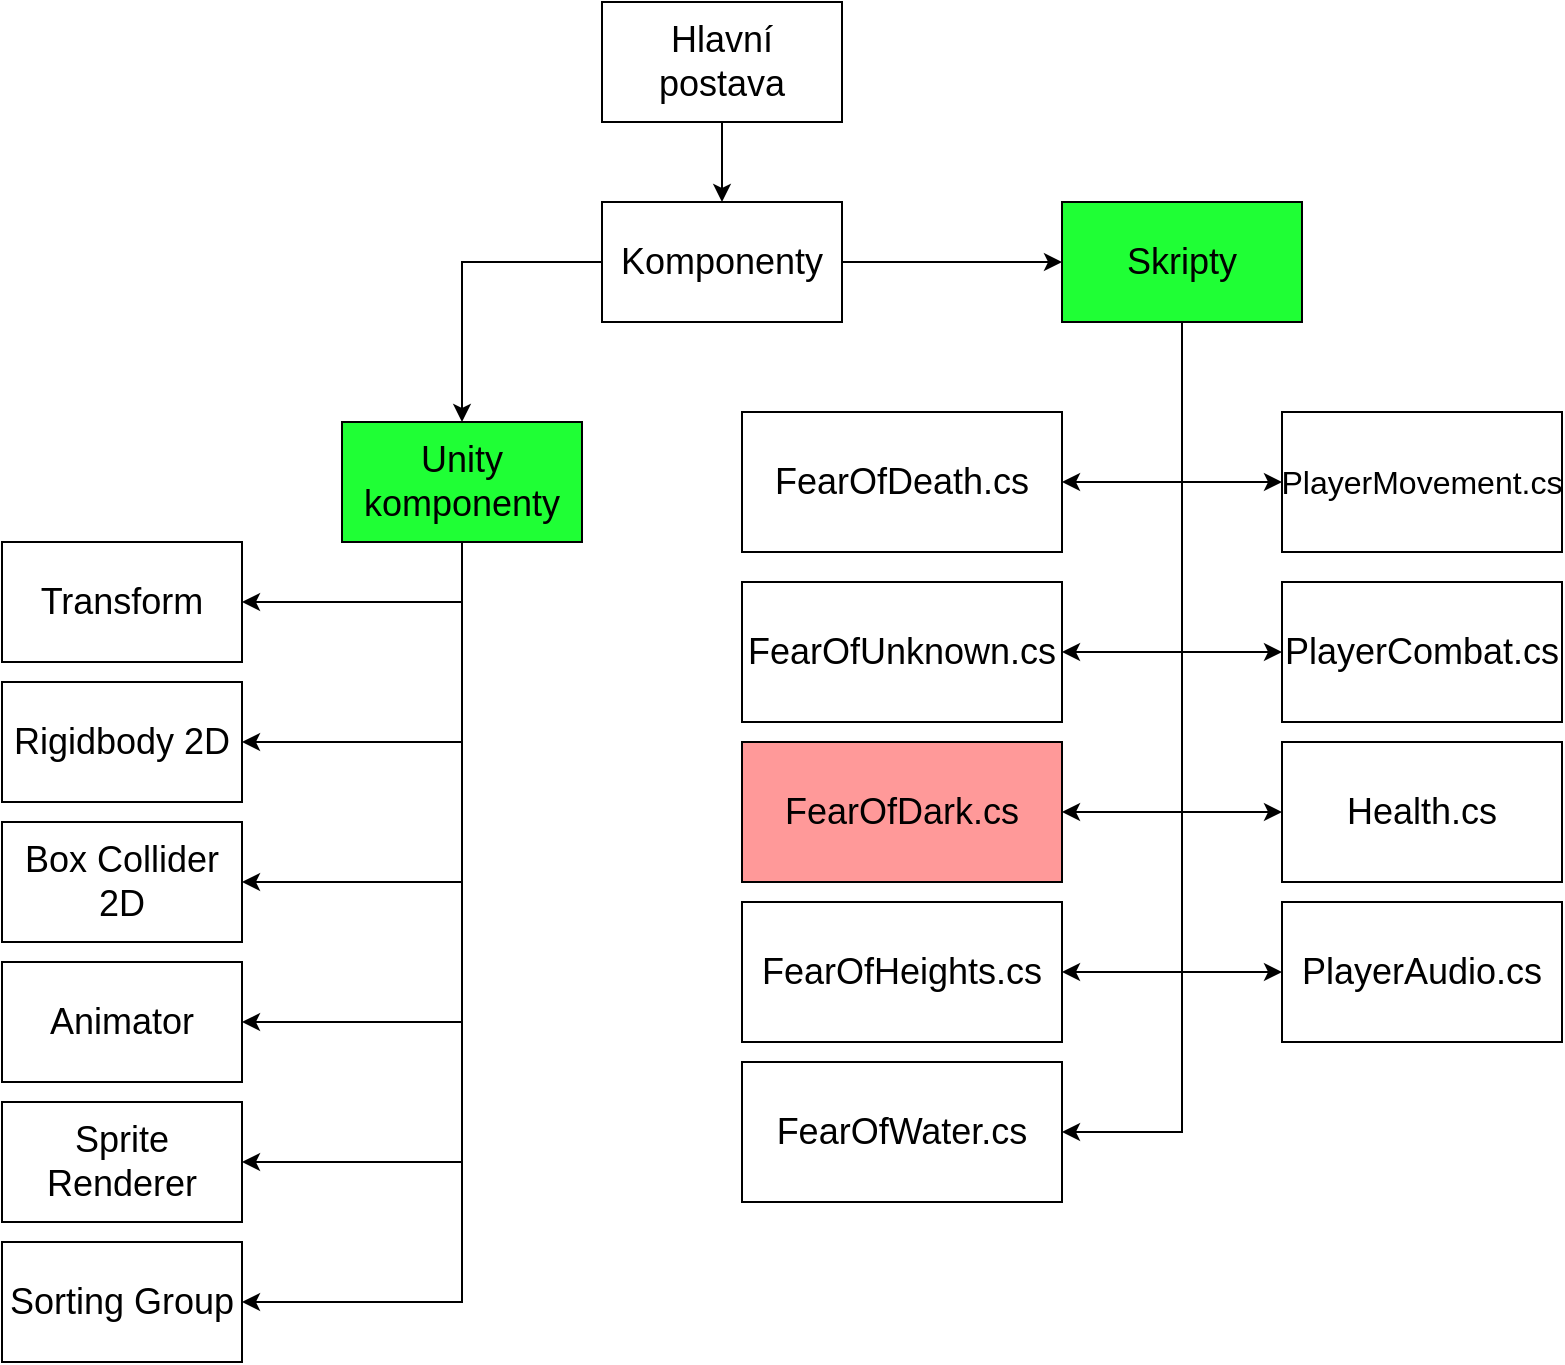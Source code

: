 <mxfile version="24.2.3" type="device">
  <diagram name="Stránka-1" id="1j1cnHEiYCNuMuImM9Jw">
    <mxGraphModel dx="1723" dy="743" grid="1" gridSize="10" guides="1" tooltips="1" connect="1" arrows="1" fold="1" page="1" pageScale="1" pageWidth="850" pageHeight="1100" math="0" shadow="0">
      <root>
        <mxCell id="0" />
        <mxCell id="1" parent="0" />
        <mxCell id="CJf2n00hC5O3cPvHsDoq-4" style="edgeStyle=orthogonalEdgeStyle;rounded=0;orthogonalLoop=1;jettySize=auto;html=1;entryX=0.5;entryY=0;entryDx=0;entryDy=0;" parent="1" source="CJf2n00hC5O3cPvHsDoq-1" target="CJf2n00hC5O3cPvHsDoq-2" edge="1">
          <mxGeometry relative="1" as="geometry" />
        </mxCell>
        <mxCell id="CJf2n00hC5O3cPvHsDoq-1" value="&lt;font style=&quot;font-size: 18px;&quot;&gt;Hlavní postava&lt;/font&gt;" style="rounded=0;whiteSpace=wrap;html=1;" parent="1" vertex="1">
          <mxGeometry x="360" y="80" width="120" height="60" as="geometry" />
        </mxCell>
        <mxCell id="CJf2n00hC5O3cPvHsDoq-7" style="edgeStyle=orthogonalEdgeStyle;rounded=0;orthogonalLoop=1;jettySize=auto;html=1;entryX=0.5;entryY=0;entryDx=0;entryDy=0;" parent="1" source="CJf2n00hC5O3cPvHsDoq-2" target="CJf2n00hC5O3cPvHsDoq-5" edge="1">
          <mxGeometry relative="1" as="geometry" />
        </mxCell>
        <mxCell id="CJf2n00hC5O3cPvHsDoq-30" style="edgeStyle=orthogonalEdgeStyle;rounded=0;orthogonalLoop=1;jettySize=auto;html=1;entryX=0;entryY=0.5;entryDx=0;entryDy=0;" parent="1" source="CJf2n00hC5O3cPvHsDoq-2" target="CJf2n00hC5O3cPvHsDoq-6" edge="1">
          <mxGeometry relative="1" as="geometry" />
        </mxCell>
        <mxCell id="CJf2n00hC5O3cPvHsDoq-2" value="&lt;font style=&quot;font-size: 18px;&quot;&gt;Komponenty&lt;/font&gt;" style="rounded=0;whiteSpace=wrap;html=1;" parent="1" vertex="1">
          <mxGeometry x="360" y="180" width="120" height="60" as="geometry" />
        </mxCell>
        <mxCell id="CJf2n00hC5O3cPvHsDoq-15" style="edgeStyle=orthogonalEdgeStyle;rounded=0;orthogonalLoop=1;jettySize=auto;html=1;entryX=1;entryY=0.5;entryDx=0;entryDy=0;" parent="1" source="CJf2n00hC5O3cPvHsDoq-5" target="CJf2n00hC5O3cPvHsDoq-9" edge="1">
          <mxGeometry relative="1" as="geometry">
            <Array as="points">
              <mxPoint x="290" y="380" />
            </Array>
          </mxGeometry>
        </mxCell>
        <mxCell id="CJf2n00hC5O3cPvHsDoq-16" style="edgeStyle=orthogonalEdgeStyle;rounded=0;orthogonalLoop=1;jettySize=auto;html=1;entryX=1;entryY=0.5;entryDx=0;entryDy=0;" parent="1" source="CJf2n00hC5O3cPvHsDoq-5" target="CJf2n00hC5O3cPvHsDoq-10" edge="1">
          <mxGeometry relative="1" as="geometry">
            <Array as="points">
              <mxPoint x="290" y="450" />
            </Array>
          </mxGeometry>
        </mxCell>
        <mxCell id="CJf2n00hC5O3cPvHsDoq-17" style="edgeStyle=orthogonalEdgeStyle;rounded=0;orthogonalLoop=1;jettySize=auto;html=1;entryX=1;entryY=0.5;entryDx=0;entryDy=0;" parent="1" source="CJf2n00hC5O3cPvHsDoq-5" target="CJf2n00hC5O3cPvHsDoq-11" edge="1">
          <mxGeometry relative="1" as="geometry">
            <Array as="points">
              <mxPoint x="290" y="520" />
            </Array>
          </mxGeometry>
        </mxCell>
        <mxCell id="CJf2n00hC5O3cPvHsDoq-18" style="edgeStyle=orthogonalEdgeStyle;rounded=0;orthogonalLoop=1;jettySize=auto;html=1;entryX=1;entryY=0.5;entryDx=0;entryDy=0;" parent="1" source="CJf2n00hC5O3cPvHsDoq-5" target="CJf2n00hC5O3cPvHsDoq-12" edge="1">
          <mxGeometry relative="1" as="geometry">
            <Array as="points">
              <mxPoint x="290" y="590" />
            </Array>
          </mxGeometry>
        </mxCell>
        <mxCell id="CJf2n00hC5O3cPvHsDoq-19" style="edgeStyle=orthogonalEdgeStyle;rounded=0;orthogonalLoop=1;jettySize=auto;html=1;entryX=1;entryY=0.5;entryDx=0;entryDy=0;" parent="1" source="CJf2n00hC5O3cPvHsDoq-5" target="CJf2n00hC5O3cPvHsDoq-13" edge="1">
          <mxGeometry relative="1" as="geometry">
            <Array as="points">
              <mxPoint x="290" y="660" />
            </Array>
          </mxGeometry>
        </mxCell>
        <mxCell id="CJf2n00hC5O3cPvHsDoq-20" style="edgeStyle=orthogonalEdgeStyle;rounded=0;orthogonalLoop=1;jettySize=auto;html=1;entryX=1;entryY=0.5;entryDx=0;entryDy=0;" parent="1" source="CJf2n00hC5O3cPvHsDoq-5" target="CJf2n00hC5O3cPvHsDoq-14" edge="1">
          <mxGeometry relative="1" as="geometry">
            <Array as="points">
              <mxPoint x="290" y="730" />
            </Array>
          </mxGeometry>
        </mxCell>
        <mxCell id="CJf2n00hC5O3cPvHsDoq-5" value="&lt;font style=&quot;font-size: 18px;&quot;&gt;Unity komponenty&lt;/font&gt;" style="rounded=0;whiteSpace=wrap;html=1;fillColor=#1FFF35;" parent="1" vertex="1">
          <mxGeometry x="230" y="290" width="120" height="60" as="geometry" />
        </mxCell>
        <mxCell id="CJf2n00hC5O3cPvHsDoq-32" style="edgeStyle=orthogonalEdgeStyle;rounded=0;orthogonalLoop=1;jettySize=auto;html=1;entryX=1;entryY=0.5;entryDx=0;entryDy=0;" parent="1" source="CJf2n00hC5O3cPvHsDoq-6" target="CJf2n00hC5O3cPvHsDoq-28" edge="1">
          <mxGeometry relative="1" as="geometry" />
        </mxCell>
        <mxCell id="CJf2n00hC5O3cPvHsDoq-33" style="edgeStyle=orthogonalEdgeStyle;rounded=0;orthogonalLoop=1;jettySize=auto;html=1;entryX=1;entryY=0.5;entryDx=0;entryDy=0;" parent="1" source="CJf2n00hC5O3cPvHsDoq-6" target="CJf2n00hC5O3cPvHsDoq-26" edge="1">
          <mxGeometry relative="1" as="geometry" />
        </mxCell>
        <mxCell id="CJf2n00hC5O3cPvHsDoq-34" style="edgeStyle=orthogonalEdgeStyle;rounded=0;orthogonalLoop=1;jettySize=auto;html=1;entryX=1;entryY=0.5;entryDx=0;entryDy=0;" parent="1" source="CJf2n00hC5O3cPvHsDoq-6" target="CJf2n00hC5O3cPvHsDoq-25" edge="1">
          <mxGeometry relative="1" as="geometry" />
        </mxCell>
        <mxCell id="CJf2n00hC5O3cPvHsDoq-35" style="edgeStyle=orthogonalEdgeStyle;rounded=0;orthogonalLoop=1;jettySize=auto;html=1;entryX=1;entryY=0.5;entryDx=0;entryDy=0;" parent="1" source="CJf2n00hC5O3cPvHsDoq-6" target="CJf2n00hC5O3cPvHsDoq-24" edge="1">
          <mxGeometry relative="1" as="geometry" />
        </mxCell>
        <mxCell id="CJf2n00hC5O3cPvHsDoq-36" style="edgeStyle=orthogonalEdgeStyle;rounded=0;orthogonalLoop=1;jettySize=auto;html=1;entryX=1;entryY=0.5;entryDx=0;entryDy=0;" parent="1" source="CJf2n00hC5O3cPvHsDoq-6" target="CJf2n00hC5O3cPvHsDoq-27" edge="1">
          <mxGeometry relative="1" as="geometry" />
        </mxCell>
        <mxCell id="CJf2n00hC5O3cPvHsDoq-37" style="edgeStyle=orthogonalEdgeStyle;rounded=0;orthogonalLoop=1;jettySize=auto;html=1;entryX=0;entryY=0.5;entryDx=0;entryDy=0;" parent="1" source="CJf2n00hC5O3cPvHsDoq-6" target="CJf2n00hC5O3cPvHsDoq-31" edge="1">
          <mxGeometry relative="1" as="geometry" />
        </mxCell>
        <mxCell id="CJf2n00hC5O3cPvHsDoq-38" style="edgeStyle=orthogonalEdgeStyle;rounded=0;orthogonalLoop=1;jettySize=auto;html=1;entryX=0;entryY=0.5;entryDx=0;entryDy=0;" parent="1" source="CJf2n00hC5O3cPvHsDoq-6" target="CJf2n00hC5O3cPvHsDoq-21" edge="1">
          <mxGeometry relative="1" as="geometry" />
        </mxCell>
        <mxCell id="CJf2n00hC5O3cPvHsDoq-39" style="edgeStyle=orthogonalEdgeStyle;rounded=0;orthogonalLoop=1;jettySize=auto;html=1;entryX=0;entryY=0.5;entryDx=0;entryDy=0;" parent="1" source="CJf2n00hC5O3cPvHsDoq-6" target="CJf2n00hC5O3cPvHsDoq-22" edge="1">
          <mxGeometry relative="1" as="geometry" />
        </mxCell>
        <mxCell id="CJf2n00hC5O3cPvHsDoq-40" style="edgeStyle=orthogonalEdgeStyle;rounded=0;orthogonalLoop=1;jettySize=auto;html=1;entryX=0;entryY=0.5;entryDx=0;entryDy=0;" parent="1" source="CJf2n00hC5O3cPvHsDoq-6" target="CJf2n00hC5O3cPvHsDoq-23" edge="1">
          <mxGeometry relative="1" as="geometry" />
        </mxCell>
        <mxCell id="CJf2n00hC5O3cPvHsDoq-9" value="&lt;font style=&quot;font-size: 18px;&quot;&gt;Transform&lt;/font&gt;" style="rounded=0;whiteSpace=wrap;html=1;" parent="1" vertex="1">
          <mxGeometry x="60" y="350" width="120" height="60" as="geometry" />
        </mxCell>
        <mxCell id="CJf2n00hC5O3cPvHsDoq-10" value="&lt;font style=&quot;font-size: 18px;&quot;&gt;Rigidbody 2D&lt;/font&gt;" style="rounded=0;whiteSpace=wrap;html=1;" parent="1" vertex="1">
          <mxGeometry x="60" y="420" width="120" height="60" as="geometry" />
        </mxCell>
        <mxCell id="CJf2n00hC5O3cPvHsDoq-11" value="&lt;font style=&quot;font-size: 18px;&quot;&gt;Box Collider 2D&lt;/font&gt;" style="rounded=0;whiteSpace=wrap;html=1;" parent="1" vertex="1">
          <mxGeometry x="60" y="490" width="120" height="60" as="geometry" />
        </mxCell>
        <mxCell id="CJf2n00hC5O3cPvHsDoq-12" value="&lt;font style=&quot;font-size: 18px;&quot;&gt;Animator&lt;/font&gt;" style="rounded=0;whiteSpace=wrap;html=1;" parent="1" vertex="1">
          <mxGeometry x="60" y="560" width="120" height="60" as="geometry" />
        </mxCell>
        <mxCell id="CJf2n00hC5O3cPvHsDoq-13" value="&lt;font style=&quot;font-size: 18px;&quot;&gt;Sprite Renderer&lt;/font&gt;" style="rounded=0;whiteSpace=wrap;html=1;" parent="1" vertex="1">
          <mxGeometry x="60" y="630" width="120" height="60" as="geometry" />
        </mxCell>
        <mxCell id="CJf2n00hC5O3cPvHsDoq-14" value="&lt;font style=&quot;font-size: 18px;&quot;&gt;Sorting Group&lt;/font&gt;" style="rounded=0;whiteSpace=wrap;html=1;" parent="1" vertex="1">
          <mxGeometry x="60" y="700" width="120" height="60" as="geometry" />
        </mxCell>
        <mxCell id="CJf2n00hC5O3cPvHsDoq-21" value="&lt;font style=&quot;font-size: 18px;&quot;&gt;Health.cs&lt;/font&gt;" style="rounded=0;whiteSpace=wrap;html=1;" parent="1" vertex="1">
          <mxGeometry x="700" y="450" width="140" height="70" as="geometry" />
        </mxCell>
        <mxCell id="CJf2n00hC5O3cPvHsDoq-22" value="&lt;font style=&quot;font-size: 18px;&quot;&gt;PlayerCombat.cs&lt;/font&gt;" style="rounded=0;whiteSpace=wrap;html=1;" parent="1" vertex="1">
          <mxGeometry x="700" y="370" width="140" height="70" as="geometry" />
        </mxCell>
        <mxCell id="CJf2n00hC5O3cPvHsDoq-23" value="&lt;font style=&quot;font-size: 16px;&quot;&gt;PlayerMovement.cs&lt;/font&gt;" style="rounded=0;whiteSpace=wrap;html=1;" parent="1" vertex="1">
          <mxGeometry x="700" y="285" width="140" height="70" as="geometry" />
        </mxCell>
        <mxCell id="CJf2n00hC5O3cPvHsDoq-24" value="&lt;font style=&quot;font-size: 18px;&quot;&gt;FearOfUnknown.cs&lt;/font&gt;" style="rounded=0;whiteSpace=wrap;html=1;" parent="1" vertex="1">
          <mxGeometry x="430" y="370" width="160" height="70" as="geometry" />
        </mxCell>
        <mxCell id="CJf2n00hC5O3cPvHsDoq-25" value="&lt;font style=&quot;font-size: 18px;&quot;&gt;FearOfDark.cs&lt;/font&gt;" style="rounded=0;whiteSpace=wrap;html=1;fillColor=#FF9999;" parent="1" vertex="1">
          <mxGeometry x="430" y="450" width="160" height="70" as="geometry" />
        </mxCell>
        <mxCell id="CJf2n00hC5O3cPvHsDoq-26" value="&lt;font style=&quot;font-size: 18px;&quot;&gt;FearOfHeights.cs&lt;/font&gt;" style="rounded=0;whiteSpace=wrap;html=1;" parent="1" vertex="1">
          <mxGeometry x="430" y="530" width="160" height="70" as="geometry" />
        </mxCell>
        <mxCell id="CJf2n00hC5O3cPvHsDoq-27" value="&lt;font style=&quot;font-size: 18px;&quot;&gt;FearOfDeath.cs&lt;/font&gt;" style="rounded=0;whiteSpace=wrap;html=1;" parent="1" vertex="1">
          <mxGeometry x="430" y="285" width="160" height="70" as="geometry" />
        </mxCell>
        <mxCell id="CJf2n00hC5O3cPvHsDoq-28" value="&lt;font style=&quot;font-size: 18px;&quot;&gt;FearOfWater.cs&lt;/font&gt;" style="rounded=0;whiteSpace=wrap;html=1;" parent="1" vertex="1">
          <mxGeometry x="430" y="610" width="160" height="70" as="geometry" />
        </mxCell>
        <mxCell id="CJf2n00hC5O3cPvHsDoq-31" value="&lt;font style=&quot;font-size: 18px;&quot;&gt;PlayerAudio.cs&lt;/font&gt;" style="rounded=0;whiteSpace=wrap;html=1;" parent="1" vertex="1">
          <mxGeometry x="700" y="530" width="140" height="70" as="geometry" />
        </mxCell>
        <mxCell id="CJf2n00hC5O3cPvHsDoq-6" value="&lt;font style=&quot;font-size: 18px;&quot;&gt;Skripty&lt;/font&gt;" style="rounded=0;whiteSpace=wrap;html=1;fillColor=#1FFF35;" parent="1" vertex="1">
          <mxGeometry x="590" y="180" width="120" height="60" as="geometry" />
        </mxCell>
      </root>
    </mxGraphModel>
  </diagram>
</mxfile>
